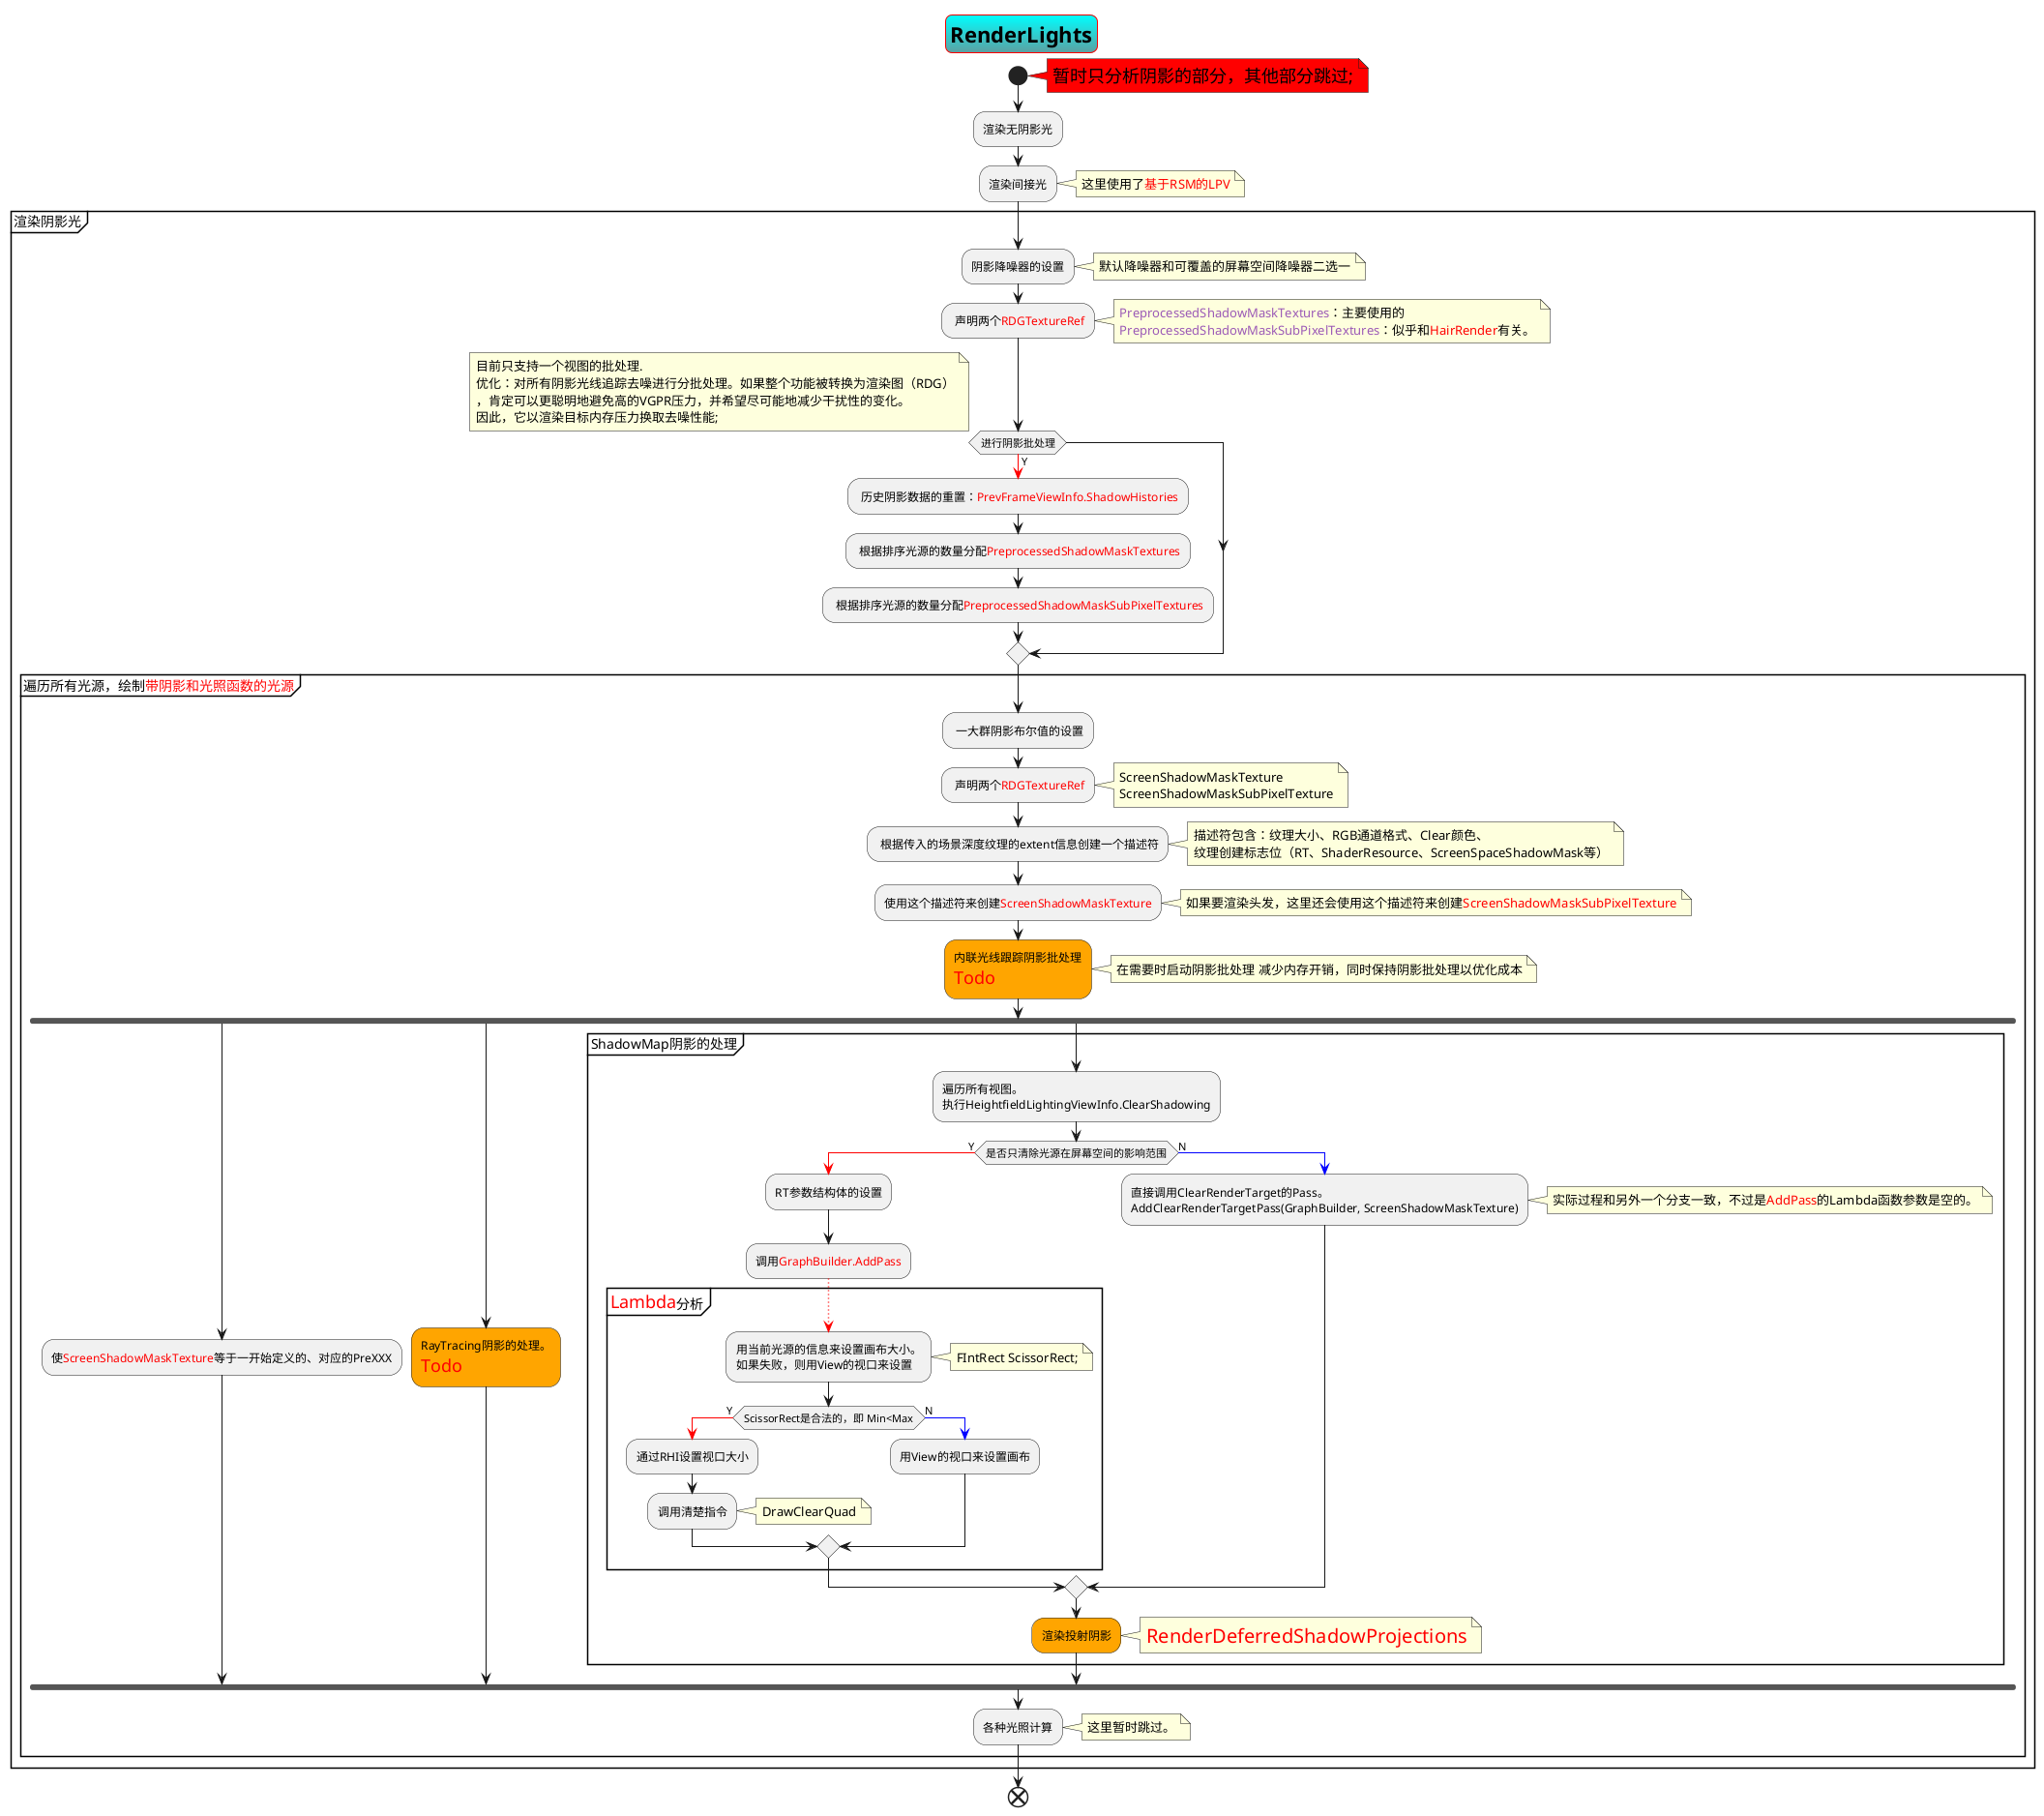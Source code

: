 @startuml RenderLights

skinparam TitleBorderRoundCorner 15
skinparam TitleBorderColor Red
skinparam TitleBackgroundColor Aqua-Cadetblue

title 
    <size: 22>RenderLights
end title

start
note right #Red :<size: 18>暂时只分析阴影的部分，其他部分跳过;

:渲染无阴影光;

:渲染间接光;
note right:这里使用了<color:Red>基于RSM的LPV

partition 渲染阴影光 {
    :阴影降噪器的设置;
    note right: 默认降噪器和可覆盖的屏幕空间降噪器二选一

    : 声明两个<color:Red>RDGTextureRef;
    note right
        <color:#9B59B6>PreprocessedShadowMaskTextures</color>：主要使用的
        <color:#9B59B6>PreprocessedShadowMaskSubPixelTextures</color>：似乎和<color:Red>HairRender</color>有关。
    end note

    if(进行阴影批处理)then
        note right
            目前只支持一个视图的批处理.
            优化：对所有阴影光线追踪去噪进行分批处理。如果整个功能被转换为渲染图（RDG）
            ，肯定可以更聪明地避免高的VGPR压力，并希望尽可能地减少干扰性的变化。
            因此，它以渲染目标内存压力换取去噪性能;
        end note
        -[#Red]->Y;
        : 历史阴影数据的重置：<color:Red>PrevFrameViewInfo.ShadowHistories;

        : 根据排序光源的数量分配<color:Red>PreprocessedShadowMaskTextures;
        
        : 根据排序光源的数量分配<color:Red>PreprocessedShadowMaskSubPixelTextures;
    endif

    partition 遍历所有光源，绘制<color:Red>带阴影和光照函数的光源 {
        : 一大群阴影布尔值的设置;

        : 声明两个<color:Red>RDGTextureRef;
        note right
            ScreenShadowMaskTexture
            ScreenShadowMaskSubPixelTexture
        end note

        : 根据传入的场景深度纹理的extent信息创建一个描述符;
        note right
            描述符包含：纹理大小、RGB通道格式、Clear颜色、
            纹理创建标志位（RT、ShaderResource、ScreenSpaceShadowMask等）
        end note

        :使用这个描述符来创建<color:Red>ScreenShadowMaskTexture;
        note right: 如果要渲染头发，这里还会使用这个描述符来创建<color:Red>ScreenShadowMaskSubPixelTexture

        #Orange:内联光线跟踪阴影批处理
        <size:18><color:Red>Todo;
        note right
            在需要时启动阴影批处理 减少内存开销，同时保持阴影批处理以优化成本
        end note

        fork
            :使<color:Red>ScreenShadowMaskTexture</color>等于一开始定义的、对应的PreXXX;
        fork again
            #Orange:RayTracing阴影的处理。
            <size:18><color:Red>Todo;
        fork again
            partition ShadowMap阴影的处理 {
                :遍历所有视图。
                执行HeightfieldLightingViewInfo.ClearShadowing;

                if(是否只清除光源在屏幕空间的影响范围)then
                -[#Red]->Y;
                    :RT参数结构体的设置;

                    :调用<color:Red>GraphBuilder.AddPass;
                    -[#Red,dotted]->

                    partition <color:Red><size:18>Lambda</color>分析 {
                        :用当前光源的信息来设置画布大小。
                        如果失败，则用View的视口来设置;
                        note right : FIntRect ScissorRect;

                        if(ScissorRect是合法的，即 Min<Max)then
                        -[#Red]->Y;
                            :通过RHI设置视口大小;

                            :调用清楚指令;
                            note right: DrawClearQuad
                        else
                        -[#Blue]->N;
                            :用View的视口来设置画布;
                        endif


                    }
                else
                -[#Blue]->N;
                    :直接调用ClearRenderTarget的Pass。
                    AddClearRenderTargetPass(GraphBuilder, ScreenShadowMaskTexture);
                    note right
                        实际过程和另外一个分支一致，不过是<color:Red>AddPass</color>的Lambda函数参数是空的。
                    end note
                endif

                #Orange:渲染投射阴影;
                note right: <color:Red><size:20>RenderDeferredShadowProjections
            }
        end fork

        :各种光照计算;
        note right: 这里暂时跳过。


    }
}


end
@enduml 